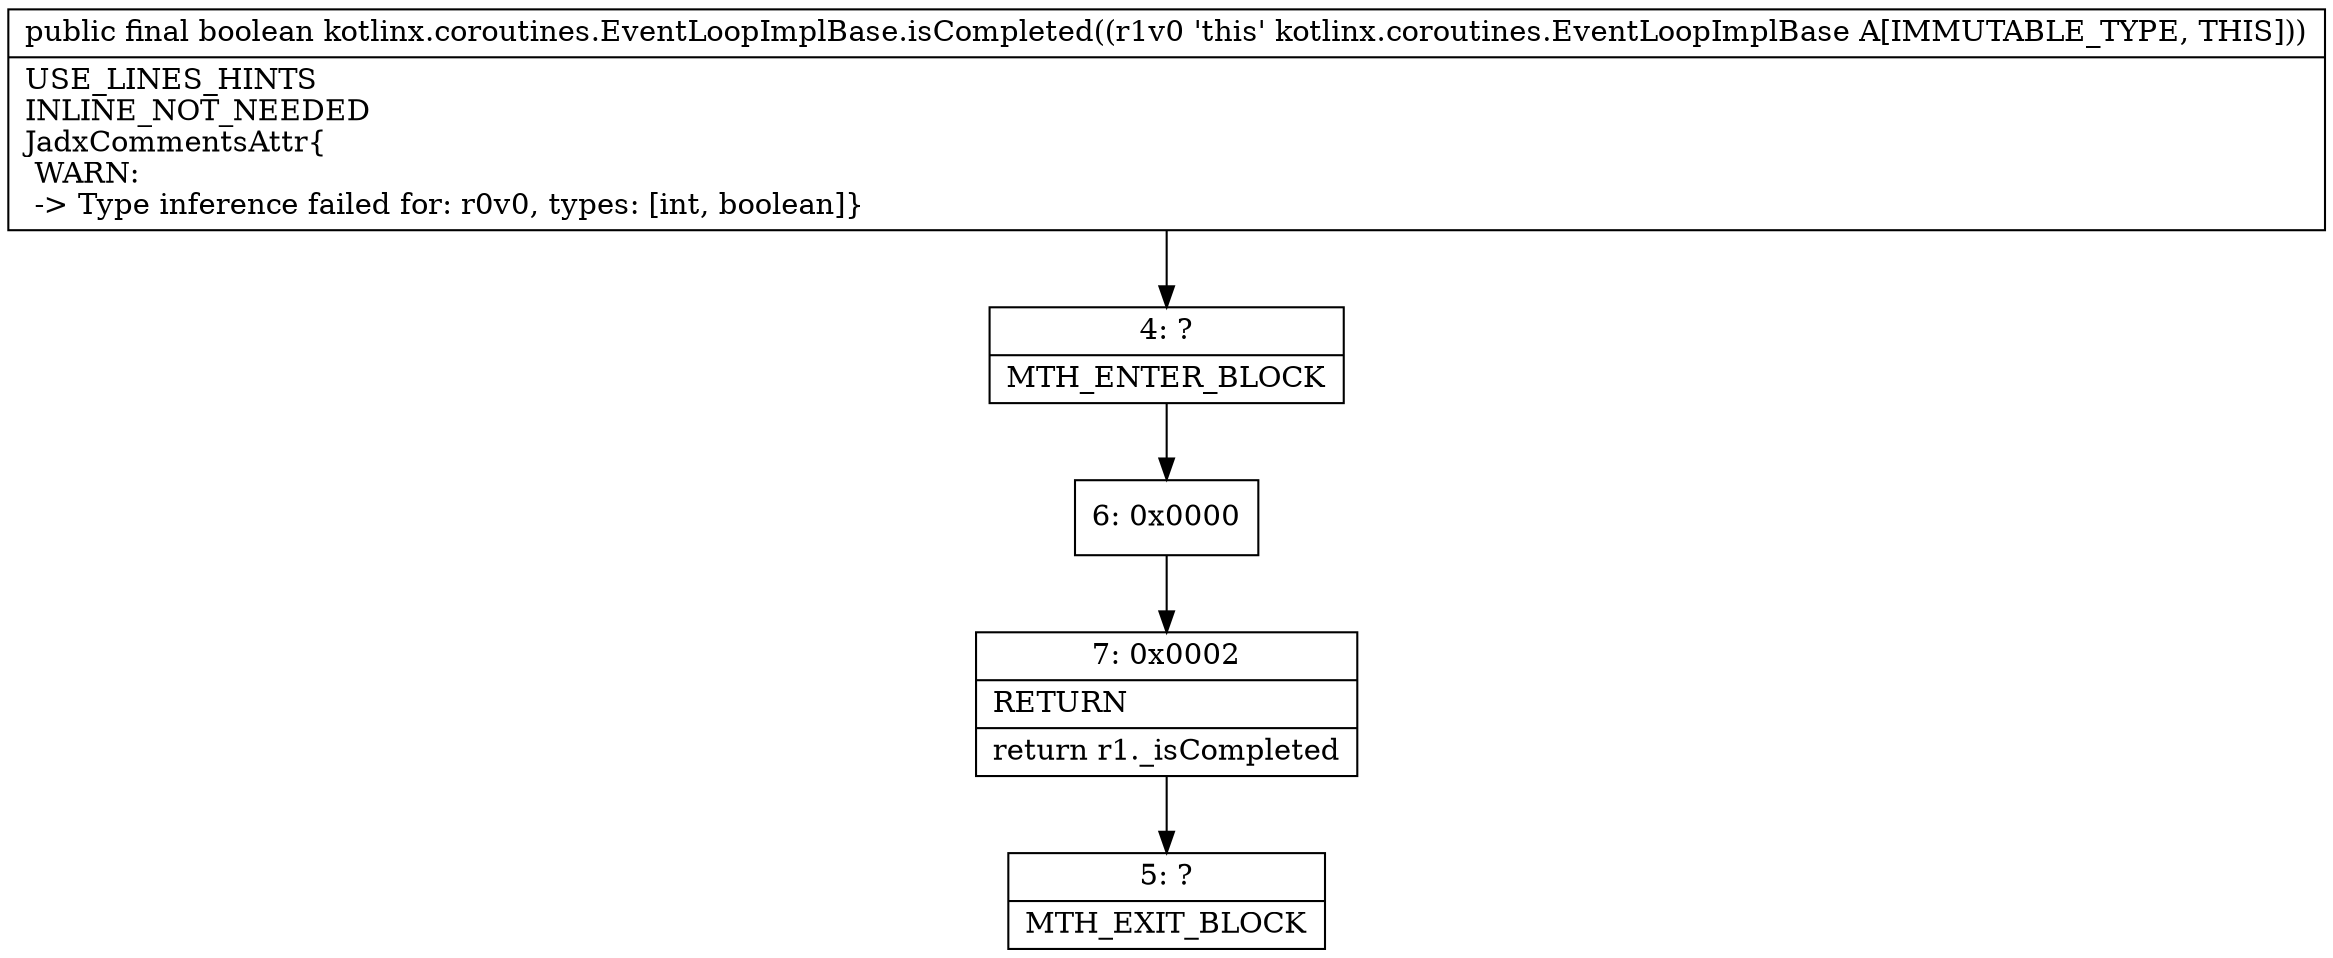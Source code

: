 digraph "CFG forkotlinx.coroutines.EventLoopImplBase.isCompleted()Z" {
Node_4 [shape=record,label="{4\:\ ?|MTH_ENTER_BLOCK\l}"];
Node_6 [shape=record,label="{6\:\ 0x0000}"];
Node_7 [shape=record,label="{7\:\ 0x0002|RETURN\l|return r1._isCompleted\l}"];
Node_5 [shape=record,label="{5\:\ ?|MTH_EXIT_BLOCK\l}"];
MethodNode[shape=record,label="{public final boolean kotlinx.coroutines.EventLoopImplBase.isCompleted((r1v0 'this' kotlinx.coroutines.EventLoopImplBase A[IMMUTABLE_TYPE, THIS]))  | USE_LINES_HINTS\lINLINE_NOT_NEEDED\lJadxCommentsAttr\{\l WARN: \l \-\> Type inference failed for: r0v0, types: [int, boolean]\}\l}"];
MethodNode -> Node_4;Node_4 -> Node_6;
Node_6 -> Node_7;
Node_7 -> Node_5;
}

